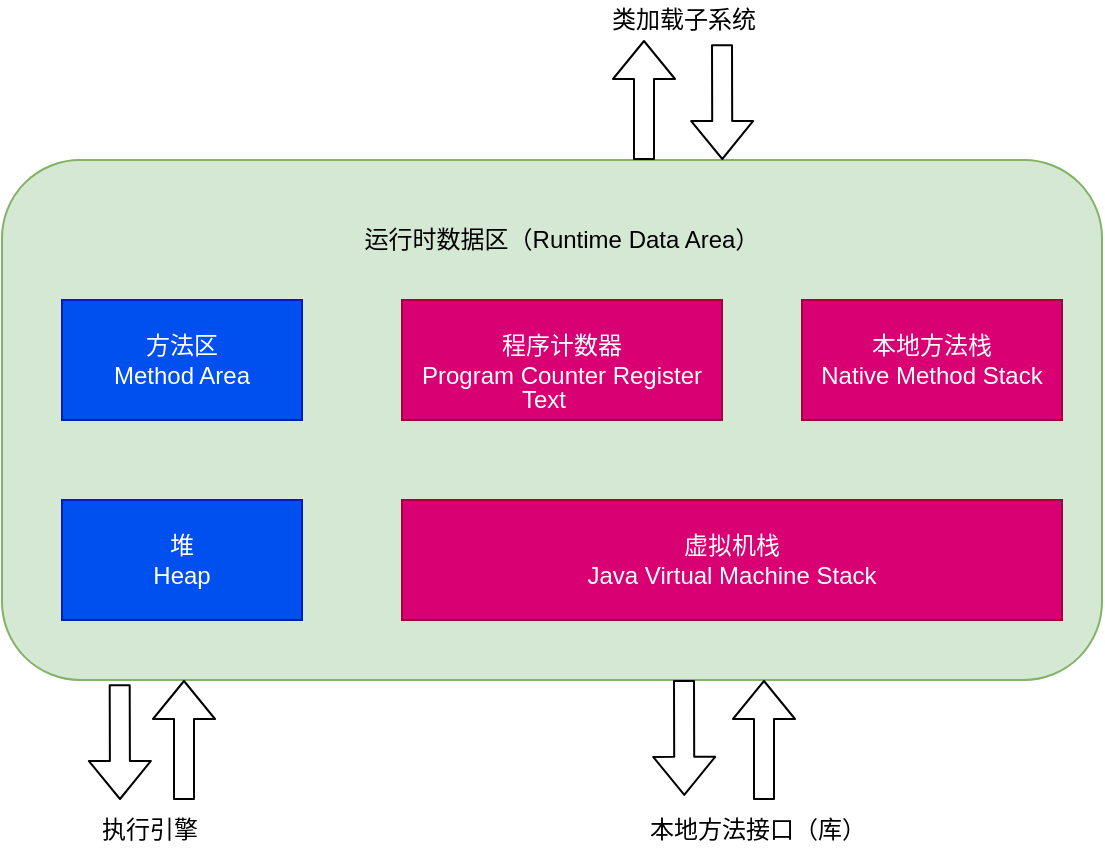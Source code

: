 <mxfile version="13.1.9" type="github">
  <diagram id="niuSdxWg7Q3MIj1Ce5Hb" name="第 1 页">
    <mxGraphModel dx="1422" dy="714" grid="1" gridSize="10" guides="1" tooltips="1" connect="1" arrows="1" fold="1" page="1" pageScale="1" pageWidth="827" pageHeight="1169" math="0" shadow="0">
      <root>
        <mxCell id="0" />
        <mxCell id="1" parent="0" />
        <mxCell id="Ar7OocXq3OKdbZVe2O1A-1" value="" style="rounded=1;whiteSpace=wrap;html=1;align=center;fillColor=#d5e8d4;strokeColor=#82b366;" parent="1" vertex="1">
          <mxGeometry x="139" y="250" width="550" height="260" as="geometry" />
        </mxCell>
        <mxCell id="76YXicsh3bZMQd-fV7F4-1" value="方法区&lt;br&gt;Method Area" style="rounded=0;whiteSpace=wrap;html=1;fillColor=#0050ef;strokeColor=#001DBC;fontColor=#ffffff;" parent="1" vertex="1">
          <mxGeometry x="169" y="320" width="120" height="60" as="geometry" />
        </mxCell>
        <mxCell id="76YXicsh3bZMQd-fV7F4-2" value="程序计数器&lt;br&gt;Program Counter Register" style="rounded=0;whiteSpace=wrap;html=1;fillColor=#d80073;strokeColor=#A50040;fontColor=#ffffff;" parent="1" vertex="1">
          <mxGeometry x="339" y="320" width="160" height="60" as="geometry" />
        </mxCell>
        <mxCell id="76YXicsh3bZMQd-fV7F4-3" value="堆&lt;br&gt;Heap" style="rounded=0;whiteSpace=wrap;html=1;fillColor=#0050ef;strokeColor=#001DBC;fontColor=#ffffff;" parent="1" vertex="1">
          <mxGeometry x="169" y="420" width="120" height="60" as="geometry" />
        </mxCell>
        <mxCell id="76YXicsh3bZMQd-fV7F4-4" value="本地方法栈&lt;br&gt;Native Method Stack" style="rounded=0;whiteSpace=wrap;html=1;fillColor=#d80073;strokeColor=#A50040;fontColor=#ffffff;" parent="1" vertex="1">
          <mxGeometry x="539" y="320" width="130" height="60" as="geometry" />
        </mxCell>
        <mxCell id="76YXicsh3bZMQd-fV7F4-5" value="虚拟机栈&lt;br&gt;Java Virtual Machine Stack" style="rounded=0;whiteSpace=wrap;html=1;fillColor=#d80073;strokeColor=#A50040;fontColor=#ffffff;" parent="1" vertex="1">
          <mxGeometry x="339" y="420" width="330" height="60" as="geometry" />
        </mxCell>
        <mxCell id="76YXicsh3bZMQd-fV7F4-6" value="运行时数据区（Runtime Data Area）" style="text;html=1;strokeColor=none;fillColor=none;align=center;verticalAlign=middle;whiteSpace=wrap;rounded=0;" parent="1" vertex="1">
          <mxGeometry x="299" y="280" width="240" height="20" as="geometry" />
        </mxCell>
        <mxCell id="1OoYCIVmeioUj_cGby9e-1" value="" style="shape=flexArrow;endArrow=classic;html=1;fontColor=#FFFFFF;" edge="1" parent="1">
          <mxGeometry width="50" height="50" relative="1" as="geometry">
            <mxPoint x="460" y="250" as="sourcePoint" />
            <mxPoint x="460" y="190" as="targetPoint" />
          </mxGeometry>
        </mxCell>
        <mxCell id="1OoYCIVmeioUj_cGby9e-2" value="" style="shape=flexArrow;endArrow=classic;html=1;fontColor=#FFFFFF;" edge="1" parent="1">
          <mxGeometry width="50" height="50" relative="1" as="geometry">
            <mxPoint x="230" y="570" as="sourcePoint" />
            <mxPoint x="230" y="510" as="targetPoint" />
          </mxGeometry>
        </mxCell>
        <mxCell id="1OoYCIVmeioUj_cGby9e-3" value="" style="shape=flexArrow;endArrow=classic;html=1;fontColor=#FFFFFF;" edge="1" parent="1">
          <mxGeometry width="50" height="50" relative="1" as="geometry">
            <mxPoint x="520" y="570" as="sourcePoint" />
            <mxPoint x="520" y="510" as="targetPoint" />
          </mxGeometry>
        </mxCell>
        <mxCell id="1OoYCIVmeioUj_cGby9e-4" value="" style="shape=flexArrow;endArrow=classic;html=1;fontColor=#FFFFFF;exitX=0.107;exitY=1.008;exitDx=0;exitDy=0;exitPerimeter=0;" edge="1" parent="1" source="Ar7OocXq3OKdbZVe2O1A-1">
          <mxGeometry width="50" height="50" relative="1" as="geometry">
            <mxPoint x="180" y="570" as="sourcePoint" />
            <mxPoint x="198" y="570" as="targetPoint" />
          </mxGeometry>
        </mxCell>
        <mxCell id="1OoYCIVmeioUj_cGby9e-5" value="" style="shape=flexArrow;endArrow=classic;html=1;fontColor=#FFFFFF;exitX=0.107;exitY=1.008;exitDx=0;exitDy=0;exitPerimeter=0;" edge="1" parent="1">
          <mxGeometry width="50" height="50" relative="1" as="geometry">
            <mxPoint x="480.0" y="510.0" as="sourcePoint" />
            <mxPoint x="480.15" y="567.92" as="targetPoint" />
          </mxGeometry>
        </mxCell>
        <mxCell id="1OoYCIVmeioUj_cGby9e-6" value="" style="shape=flexArrow;endArrow=classic;html=1;fontColor=#FFFFFF;exitX=0.107;exitY=1.008;exitDx=0;exitDy=0;exitPerimeter=0;" edge="1" parent="1">
          <mxGeometry width="50" height="50" relative="1" as="geometry">
            <mxPoint x="499.0" y="192.08" as="sourcePoint" />
            <mxPoint x="499.15" y="250" as="targetPoint" />
          </mxGeometry>
        </mxCell>
        <mxCell id="1OoYCIVmeioUj_cGby9e-7" value="Text" style="text;html=1;strokeColor=none;fillColor=none;align=center;verticalAlign=middle;whiteSpace=wrap;rounded=0;fontColor=#FFFFFF;" vertex="1" parent="1">
          <mxGeometry x="390" y="360" width="40" height="20" as="geometry" />
        </mxCell>
        <mxCell id="1OoYCIVmeioUj_cGby9e-8" value="类加载子系统" style="text;html=1;strokeColor=none;fillColor=none;align=center;verticalAlign=middle;whiteSpace=wrap;rounded=0;fontColor=#000000;" vertex="1" parent="1">
          <mxGeometry x="430" y="170" width="100" height="20" as="geometry" />
        </mxCell>
        <mxCell id="1OoYCIVmeioUj_cGby9e-9" value="本地方法接口（库）" style="text;html=1;strokeColor=none;fillColor=none;align=center;verticalAlign=middle;whiteSpace=wrap;rounded=0;fontColor=#000000;" vertex="1" parent="1">
          <mxGeometry x="454" y="575" width="126" height="20" as="geometry" />
        </mxCell>
        <mxCell id="1OoYCIVmeioUj_cGby9e-10" value="执行引擎" style="text;html=1;strokeColor=none;fillColor=none;align=center;verticalAlign=middle;whiteSpace=wrap;rounded=0;fontColor=#000000;" vertex="1" parent="1">
          <mxGeometry x="150" y="575" width="126" height="20" as="geometry" />
        </mxCell>
      </root>
    </mxGraphModel>
  </diagram>
</mxfile>
